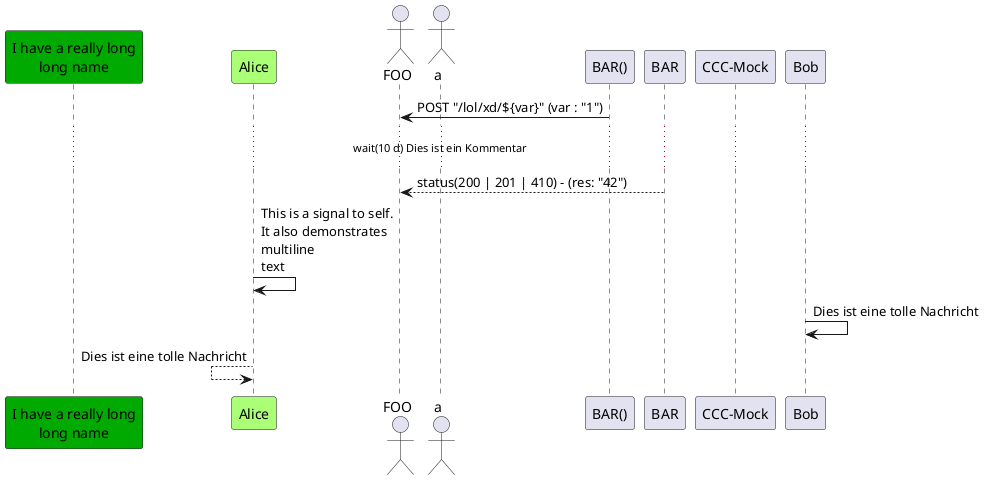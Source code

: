 @startuml

participant "I have a really long\nlong name" as L #00aa00
participant "Alice" #aF7
actor FOO
actor a

FOO <- "BAR()": POST "/lol/xd/${var}" (var : "1")
... wait(10 d) Dies ist ein Kommentar ...
BAR --> FOO : status(200 | 201 | 410) - (res: "42")
participant "CCC-Mock"

Alice -> Alice: This is a signal to self.\nIt also demonstrates\nmultiline \ntext
Bob->Bob : Dies ist eine tolle Nachricht
Alice<--Alice : Dies ist eine tolle Nachricht

@enduml